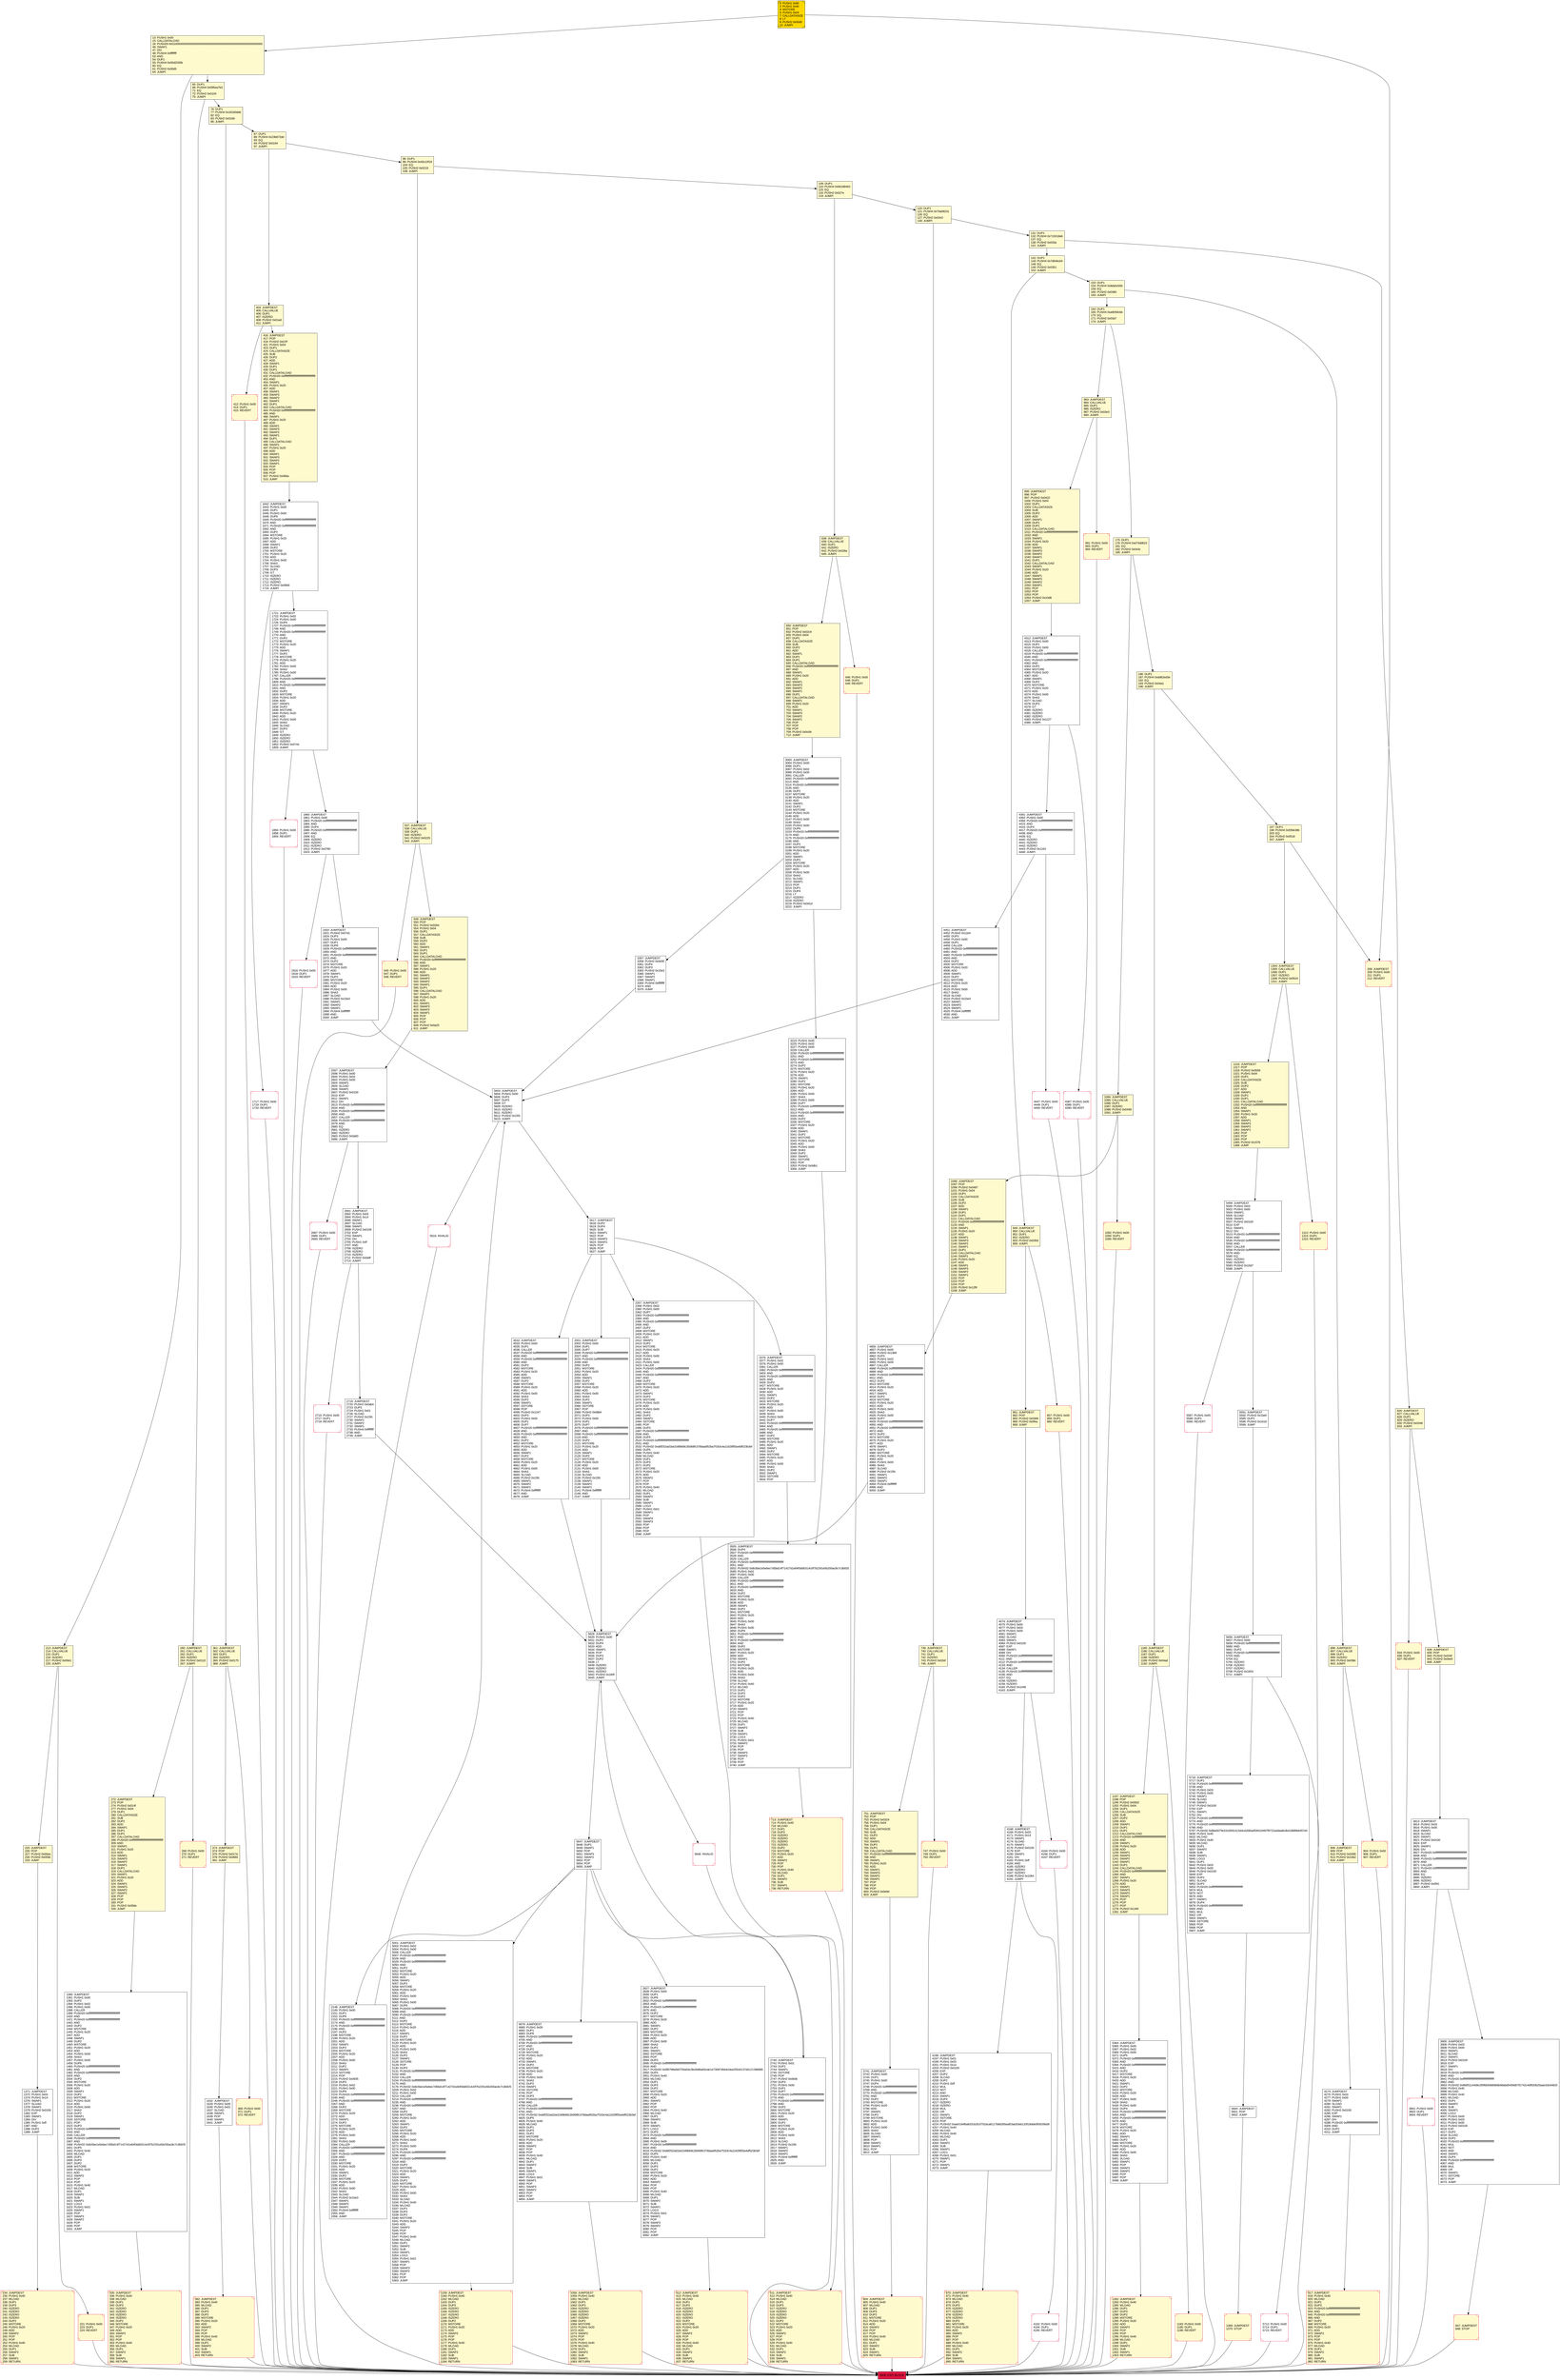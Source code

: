 digraph G {
bgcolor=transparent rankdir=UD;
node [shape=box style=filled color=black fillcolor=white fontname=arial fontcolor=black];
4274 [label="4274: JUMPDEST\l4275: PUSH1 0x03\l4277: PUSH1 0x00\l4279: SWAP1\l4280: SLOAD\l4281: SWAP1\l4282: PUSH2 0x0100\l4285: EXP\l4286: SWAP1\l4287: DIV\l4288: PUSH20 0xffffffffffffffffffffffffffffffffffffffff\l4309: AND\l4310: DUP2\l4311: JUMP\l" ];
5499 [label="5499: JUMPDEST\l5500: PUSH1 0x03\l5502: PUSH1 0x00\l5504: SWAP1\l5505: SLOAD\l5506: SWAP1\l5507: PUSH2 0x0100\l5510: EXP\l5511: SWAP1\l5512: DIV\l5513: PUSH20 0xffffffffffffffffffffffffffffffffffffffff\l5534: AND\l5535: PUSH20 0xffffffffffffffffffffffffffffffffffffffff\l5556: AND\l5557: CALLER\l5558: PUSH20 0xffffffffffffffffffffffffffffffffffffffff\l5579: AND\l5580: EQ\l5581: ISZERO\l5582: ISZERO\l5583: PUSH2 0x15d7\l5586: JUMPI\l" ];
213 [label="213: JUMPDEST\l214: CALLVALUE\l215: DUP1\l216: ISZERO\l217: PUSH2 0x00e1\l220: JUMPI\l" fillcolor=lemonchiffon ];
1304 [label="1304: JUMPDEST\l1305: CALLVALUE\l1306: DUP1\l1307: ISZERO\l1308: PUSH2 0x0524\l1311: JUMPI\l" fillcolor=lemonchiffon ];
1193 [label="1193: PUSH1 0x00\l1195: DUP1\l1196: REVERT\l" fillcolor=lemonchiffon shape=Msquare color=crimson ];
3741 [label="3741: JUMPDEST\l3742: PUSH1 0x00\l3744: DUP1\l3745: PUSH1 0x00\l3747: DUP4\l3748: PUSH20 0xffffffffffffffffffffffffffffffffffffffff\l3769: AND\l3770: PUSH20 0xffffffffffffffffffffffffffffffffffffffff\l3791: AND\l3792: DUP2\l3793: MSTORE\l3794: PUSH1 0x20\l3796: ADD\l3797: SWAP1\l3798: DUP2\l3799: MSTORE\l3800: PUSH1 0x20\l3802: ADD\l3803: PUSH1 0x00\l3805: SHA3\l3806: SLOAD\l3807: SWAP1\l3808: POP\l3809: SWAP2\l3810: SWAP1\l3811: POP\l3812: JUMP\l" ];
5603 [label="5603: JUMPDEST\l5604: PUSH1 0x00\l5606: DUP3\l5607: DUP3\l5608: GT\l5609: ISZERO\l5610: ISZERO\l5611: ISZERO\l5612: PUSH2 0x15f1\l5615: JUMPI\l" ];
404 [label="404: JUMPDEST\l405: CALLVALUE\l406: DUP1\l407: ISZERO\l408: PUSH2 0x01a0\l411: JUMPI\l" fillcolor=lemonchiffon ];
5647 [label="5647: JUMPDEST\l5648: DUP1\l5649: SWAP1\l5650: POP\l5651: SWAP3\l5652: SWAP2\l5653: POP\l5654: POP\l5655: JUMP\l" ];
416 [label="416: JUMPDEST\l417: POP\l418: PUSH2 0x01ff\l421: PUSH1 0x04\l423: DUP1\l424: CALLDATASIZE\l425: SUB\l426: DUP2\l427: ADD\l428: SWAP1\l429: DUP1\l430: DUP1\l431: CALLDATALOAD\l432: PUSH20 0xffffffffffffffffffffffffffffffffffffffff\l453: AND\l454: SWAP1\l455: PUSH1 0x20\l457: ADD\l458: SWAP1\l459: SWAP3\l460: SWAP2\l461: SWAP1\l462: DUP1\l463: CALLDATALOAD\l464: PUSH20 0xffffffffffffffffffffffffffffffffffffffff\l485: AND\l486: SWAP1\l487: PUSH1 0x20\l489: ADD\l490: SWAP1\l491: SWAP3\l492: SWAP2\l493: SWAP1\l494: DUP1\l495: CALLDATALOAD\l496: SWAP1\l497: PUSH1 0x20\l499: ADD\l500: SWAP1\l501: SWAP3\l502: SWAP2\l503: SWAP1\l504: POP\l505: POP\l506: POP\l507: PUSH2 0x066a\l510: JUMP\l" fillcolor=lemonchiffon ];
186 [label="186: DUP1\l187: PUSH4 0xdd62ed3e\l192: EQ\l193: PUSH2 0x04a1\l196: JUMPI\l" fillcolor=lemonchiffon ];
5908 [label="5908: EXIT BLOCK\l" fillcolor=crimson ];
3083 [label="3083: JUMPDEST\l3084: PUSH1 0x00\l3086: DUP1\l3087: PUSH1 0x02\l3089: PUSH1 0x00\l3091: CALLER\l3092: PUSH20 0xffffffffffffffffffffffffffffffffffffffff\l3113: AND\l3114: PUSH20 0xffffffffffffffffffffffffffffffffffffffff\l3135: AND\l3136: DUP2\l3137: MSTORE\l3138: PUSH1 0x20\l3140: ADD\l3141: SWAP1\l3142: DUP2\l3143: MSTORE\l3144: PUSH1 0x20\l3146: ADD\l3147: PUSH1 0x00\l3149: SHA3\l3150: PUSH1 0x00\l3152: DUP6\l3153: PUSH20 0xffffffffffffffffffffffffffffffffffffffff\l3174: AND\l3175: PUSH20 0xffffffffffffffffffffffffffffffffffffffff\l3196: AND\l3197: DUP2\l3198: MSTORE\l3199: PUSH1 0x20\l3201: ADD\l3202: SWAP1\l3203: DUP2\l3204: MSTORE\l3205: PUSH1 0x20\l3207: ADD\l3208: PUSH1 0x00\l3210: SHA3\l3211: SLOAD\l3212: SWAP1\l3213: POP\l3214: DUP1\l3215: DUP4\l3216: LT\l3217: ISZERO\l3218: ISZERO\l3219: PUSH2 0x0d1d\l3222: JUMPI\l" ];
1717 [label="1717: PUSH1 0x00\l1719: DUP1\l1720: REVERT\l" shape=Msquare color=crimson ];
1096 [label="1096: JUMPDEST\l1097: POP\l1098: PUSH2 0x0487\l1101: PUSH1 0x04\l1103: DUP1\l1104: CALLDATASIZE\l1105: SUB\l1106: DUP2\l1107: ADD\l1108: SWAP1\l1109: DUP1\l1110: DUP1\l1111: CALLDATALOAD\l1112: PUSH20 0xffffffffffffffffffffffffffffffffffffffff\l1133: AND\l1134: SWAP1\l1135: PUSH1 0x20\l1137: ADD\l1138: SWAP1\l1139: SWAP3\l1140: SWAP2\l1141: SWAP1\l1142: DUP1\l1143: CALLDATALOAD\l1144: SWAP1\l1145: PUSH1 0x20\l1147: ADD\l1148: SWAP1\l1149: SWAP3\l1150: SWAP2\l1151: SWAP1\l1152: POP\l1153: POP\l1154: POP\l1155: PUSH2 0x12f8\l1158: JUMP\l" fillcolor=lemonchiffon ];
5591 [label="5591: JUMPDEST\l5592: PUSH2 0x15e0\l5595: DUP2\l5596: PUSH2 0x1618\l5599: JUMP\l" ];
1058 [label="1058: JUMPDEST\l1059: PUSH1 0x40\l1061: MLOAD\l1062: DUP1\l1063: DUP3\l1064: ISZERO\l1065: ISZERO\l1066: ISZERO\l1067: ISZERO\l1068: DUP2\l1069: MSTORE\l1070: PUSH1 0x20\l1072: ADD\l1073: SWAP2\l1074: POP\l1075: POP\l1076: PUSH1 0x40\l1078: MLOAD\l1079: DUP1\l1080: SWAP2\l1081: SUB\l1082: SWAP1\l1083: RETURN\l" fillcolor=lemonchiffon shape=Msquare color=crimson ];
1316 [label="1316: JUMPDEST\l1317: POP\l1318: PUSH2 0x0559\l1321: PUSH1 0x04\l1323: DUP1\l1324: CALLDATASIZE\l1325: SUB\l1326: DUP2\l1327: ADD\l1328: SWAP1\l1329: DUP1\l1330: DUP1\l1331: CALLDATALOAD\l1332: PUSH20 0xffffffffffffffffffffffffffffffffffffffff\l1353: AND\l1354: SWAP1\l1355: PUSH1 0x20\l1357: ADD\l1358: SWAP1\l1359: SWAP3\l1360: SWAP2\l1361: SWAP1\l1362: POP\l1363: POP\l1364: POP\l1365: PUSH2 0x157b\l1368: JUMP\l" fillcolor=lemonchiffon ];
983 [label="983: JUMPDEST\l984: CALLVALUE\l985: DUP1\l986: ISZERO\l987: PUSH2 0x03e3\l990: JUMPI\l" fillcolor=lemonchiffon ];
638 [label="638: JUMPDEST\l639: CALLVALUE\l640: DUP1\l641: ISZERO\l642: PUSH2 0x028a\l645: JUMPI\l" fillcolor=lemonchiffon ];
646 [label="646: PUSH1 0x00\l648: DUP1\l649: REVERT\l" fillcolor=lemonchiffon shape=Msquare color=crimson ];
904 [label="904: PUSH1 0x00\l906: DUP1\l907: REVERT\l" fillcolor=lemonchiffon shape=Msquare color=crimson ];
373 [label="373: JUMPDEST\l374: POP\l375: PUSH2 0x017e\l378: PUSH2 0x0660\l381: JUMP\l" fillcolor=lemonchiffon ];
76 [label="76: DUP1\l77: PUSH4 0x18160ddd\l82: EQ\l83: PUSH2 0x0169\l86: JUMPI\l" fillcolor=lemonchiffon ];
1371 [label="1371: JUMPDEST\l1372: PUSH1 0x03\l1374: PUSH1 0x14\l1376: SWAP1\l1377: SLOAD\l1378: SWAP1\l1379: PUSH2 0x0100\l1382: EXP\l1383: SWAP1\l1384: DIV\l1385: PUSH1 0xff\l1387: AND\l1388: DUP2\l1389: JUMP\l" ];
549 [label="549: JUMPDEST\l550: POP\l551: PUSH2 0x0264\l554: PUSH1 0x04\l556: DUP1\l557: CALLDATASIZE\l558: SUB\l559: DUP2\l560: ADD\l561: SWAP1\l562: DUP1\l563: DUP1\l564: CALLDATALOAD\l565: PUSH20 0xffffffffffffffffffffffffffffffffffffffff\l586: AND\l587: SWAP1\l588: PUSH1 0x20\l590: ADD\l591: SWAP1\l592: SWAP3\l593: SWAP2\l594: SWAP1\l595: DUP1\l596: CALLDATALOAD\l597: SWAP1\l598: PUSH1 0x20\l600: ADD\l601: SWAP1\l602: SWAP3\l603: SWAP2\l604: SWAP1\l605: POP\l606: POP\l607: POP\l608: PUSH2 0x0a25\l611: JUMP\l" fillcolor=lemonchiffon ];
739 [label="739: JUMPDEST\l740: CALLVALUE\l741: DUP1\l742: ISZERO\l743: PUSH2 0x02ef\l746: JUMPI\l" fillcolor=lemonchiffon ];
2715 [label="2715: PUSH1 0x00\l2717: DUP1\l2718: REVERT\l" shape=Msquare color=crimson ];
260 [label="260: JUMPDEST\l261: CALLVALUE\l262: DUP1\l263: ISZERO\l264: PUSH2 0x0110\l267: JUMPI\l" fillcolor=lemonchiffon ];
120 [label="120: DUP1\l121: PUSH4 0x70a08231\l126: EQ\l127: PUSH2 0x02e3\l130: JUMPI\l" fillcolor=lemonchiffon ];
5656 [label="5656: JUMPDEST\l5657: PUSH1 0x00\l5659: PUSH20 0xffffffffffffffffffffffffffffffffffffffff\l5680: AND\l5681: DUP2\l5682: PUSH20 0xffffffffffffffffffffffffffffffffffffffff\l5703: AND\l5704: EQ\l5705: ISZERO\l5706: ISZERO\l5707: ISZERO\l5708: PUSH2 0x1654\l5711: JUMPI\l" ];
412 [label="412: PUSH1 0x00\l414: DUP1\l415: REVERT\l" fillcolor=lemonchiffon shape=Msquare color=crimson ];
3813 [label="3813: JUMPDEST\l3814: PUSH1 0x03\l3816: PUSH1 0x00\l3818: SWAP1\l3819: SLOAD\l3820: SWAP1\l3821: PUSH2 0x0100\l3824: EXP\l3825: SWAP1\l3826: DIV\l3827: PUSH20 0xffffffffffffffffffffffffffffffffffffffff\l3848: AND\l3849: PUSH20 0xffffffffffffffffffffffffffffffffffffffff\l3870: AND\l3871: CALLER\l3872: PUSH20 0xffffffffffffffffffffffffffffffffffffffff\l3893: AND\l3894: EQ\l3895: ISZERO\l3896: ISZERO\l3897: PUSH2 0x0f41\l3900: JUMPI\l" ];
4196 [label="4196: JUMPDEST\l4197: PUSH1 0x01\l4199: PUSH1 0x03\l4201: PUSH1 0x14\l4203: PUSH2 0x0100\l4206: EXP\l4207: DUP2\l4208: SLOAD\l4209: DUP2\l4210: PUSH1 0xff\l4212: MUL\l4213: NOT\l4214: AND\l4215: SWAP1\l4216: DUP4\l4217: ISZERO\l4218: ISZERO\l4219: MUL\l4220: OR\l4221: SWAP1\l4222: SSTORE\l4223: POP\l4224: PUSH32 0xae5184fba832cb2b1f702aca6117b8d265eaf03ad33eb133f19dde0f5920fa08\l4257: PUSH1 0x40\l4259: MLOAD\l4260: PUSH1 0x40\l4262: MLOAD\l4263: DUP1\l4264: SWAP2\l4265: SUB\l4266: SWAP1\l4267: LOG1\l4268: PUSH1 0x01\l4270: SWAP1\l4271: POP\l4272: SWAP1\l4273: JUMP\l" ];
175 [label="175: DUP1\l176: PUSH4 0xd73dd623\l181: EQ\l182: PUSH2 0x043c\l185: JUMPI\l" fillcolor=lemonchiffon ];
2719 [label="2719: JUMPDEST\l2720: PUSH2 0x0ab4\l2723: DUP3\l2724: PUSH1 0x01\l2726: SLOAD\l2727: PUSH2 0x15fc\l2730: SWAP1\l2731: SWAP2\l2732: SWAP1\l2733: PUSH4 0xffffffff\l2738: AND\l2739: JUMP\l" ];
4168 [label="4168: JUMPDEST\l4169: PUSH1 0x03\l4171: PUSH1 0x14\l4173: SWAP1\l4174: SLOAD\l4175: SWAP1\l4176: PUSH2 0x0100\l4179: EXP\l4180: SWAP1\l4181: DIV\l4182: PUSH1 0xff\l4184: AND\l4185: ISZERO\l4186: ISZERO\l4187: ISZERO\l4188: PUSH2 0x1064\l4191: JUMPI\l" ];
747 [label="747: PUSH1 0x00\l749: DUP1\l750: REVERT\l" fillcolor=lemonchiffon shape=Msquare color=crimson ];
3223 [label="3223: PUSH1 0x00\l3225: PUSH1 0x02\l3227: PUSH1 0x00\l3229: CALLER\l3230: PUSH20 0xffffffffffffffffffffffffffffffffffffffff\l3251: AND\l3252: PUSH20 0xffffffffffffffffffffffffffffffffffffffff\l3273: AND\l3274: DUP2\l3275: MSTORE\l3276: PUSH1 0x20\l3278: ADD\l3279: SWAP1\l3280: DUP2\l3281: MSTORE\l3282: PUSH1 0x20\l3284: ADD\l3285: PUSH1 0x00\l3287: SHA3\l3288: PUSH1 0x00\l3290: DUP7\l3291: PUSH20 0xffffffffffffffffffffffffffffffffffffffff\l3312: AND\l3313: PUSH20 0xffffffffffffffffffffffffffffffffffffffff\l3334: AND\l3335: DUP2\l3336: MSTORE\l3337: PUSH1 0x20\l3339: ADD\l3340: SWAP1\l3341: DUP2\l3342: MSTORE\l3343: PUSH1 0x20\l3345: ADD\l3346: PUSH1 0x00\l3348: SHA3\l3349: DUP2\l3350: SWAP1\l3351: SSTORE\l3352: POP\l3353: PUSH2 0x0db1\l3356: JUMP\l" ];
5616 [label="5616: INVALID\l" shape=Msquare color=crimson ];
4391 [label="4391: JUMPDEST\l4392: PUSH1 0x00\l4394: PUSH20 0xffffffffffffffffffffffffffffffffffffffff\l4415: AND\l4416: DUP4\l4417: PUSH20 0xffffffffffffffffffffffffffffffffffffffff\l4438: AND\l4439: EQ\l4440: ISZERO\l4441: ISZERO\l4442: ISZERO\l4443: PUSH2 0x1163\l4446: JUMPI\l" ];
361 [label="361: JUMPDEST\l362: CALLVALUE\l363: DUP1\l364: ISZERO\l365: PUSH2 0x0175\l368: JUMPI\l" fillcolor=lemonchiffon ];
650 [label="650: JUMPDEST\l651: POP\l652: PUSH2 0x02c9\l655: PUSH1 0x04\l657: DUP1\l658: CALLDATASIZE\l659: SUB\l660: DUP2\l661: ADD\l662: SWAP1\l663: DUP1\l664: DUP1\l665: CALLDATALOAD\l666: PUSH20 0xffffffffffffffffffffffffffffffffffffffff\l687: AND\l688: SWAP1\l689: PUSH1 0x20\l691: ADD\l692: SWAP1\l693: SWAP3\l694: SWAP2\l695: SWAP1\l696: DUP1\l697: CALLDATALOAD\l698: SWAP1\l699: PUSH1 0x20\l701: ADD\l702: SWAP1\l703: SWAP3\l704: SWAP2\l705: SWAP1\l706: POP\l707: POP\l708: POP\l709: PUSH2 0x0c0b\l712: JUMP\l" fillcolor=lemonchiffon ];
1185 [label="1185: JUMPDEST\l1186: CALLVALUE\l1187: DUP1\l1188: ISZERO\l1189: PUSH2 0x04ad\l1192: JUMPI\l" fillcolor=lemonchiffon ];
612 [label="612: JUMPDEST\l613: PUSH1 0x40\l615: MLOAD\l616: DUP1\l617: DUP3\l618: ISZERO\l619: ISZERO\l620: ISZERO\l621: ISZERO\l622: DUP2\l623: MSTORE\l624: PUSH1 0x20\l626: ADD\l627: SWAP2\l628: POP\l629: POP\l630: PUSH1 0x40\l632: MLOAD\l633: DUP1\l634: SWAP2\l635: SUB\l636: SWAP1\l637: RETURN\l" fillcolor=lemonchiffon shape=Msquare color=crimson ];
870 [label="870: JUMPDEST\l871: PUSH1 0x40\l873: MLOAD\l874: DUP1\l875: DUP3\l876: ISZERO\l877: ISZERO\l878: ISZERO\l879: ISZERO\l880: DUP2\l881: MSTORE\l882: PUSH1 0x20\l884: ADD\l885: SWAP2\l886: POP\l887: POP\l888: PUSH1 0x40\l890: MLOAD\l891: DUP1\l892: SWAP2\l893: SUB\l894: SWAP1\l895: RETURN\l" fillcolor=lemonchiffon shape=Msquare color=crimson ];
3505 [label="3505: JUMPDEST\l3506: DUP4\l3507: PUSH20 0xffffffffffffffffffffffffffffffffffffffff\l3528: AND\l3529: CALLER\l3530: PUSH20 0xffffffffffffffffffffffffffffffffffffffff\l3551: AND\l3552: PUSH32 0x8c5be1e5ebec7d5bd14f71427d1e84f3dd0314c0f7b2291e5b200ac8c7c3b925\l3585: PUSH1 0x02\l3587: PUSH1 0x00\l3589: CALLER\l3590: PUSH20 0xffffffffffffffffffffffffffffffffffffffff\l3611: AND\l3612: PUSH20 0xffffffffffffffffffffffffffffffffffffffff\l3633: AND\l3634: DUP2\l3635: MSTORE\l3636: PUSH1 0x20\l3638: ADD\l3639: SWAP1\l3640: DUP2\l3641: MSTORE\l3642: PUSH1 0x20\l3644: ADD\l3645: PUSH1 0x00\l3647: SHA3\l3648: PUSH1 0x00\l3650: DUP9\l3651: PUSH20 0xffffffffffffffffffffffffffffffffffffffff\l3672: AND\l3673: PUSH20 0xffffffffffffffffffffffffffffffffffffffff\l3694: AND\l3695: DUP2\l3696: MSTORE\l3697: PUSH1 0x20\l3699: ADD\l3700: SWAP1\l3701: DUP2\l3702: MSTORE\l3703: PUSH1 0x20\l3705: ADD\l3706: PUSH1 0x00\l3708: SHA3\l3709: SLOAD\l3710: PUSH1 0x40\l3712: MLOAD\l3713: DUP1\l3714: DUP3\l3715: DUP2\l3716: MSTORE\l3717: PUSH1 0x20\l3719: ADD\l3720: SWAP2\l3721: POP\l3722: POP\l3723: PUSH1 0x40\l3725: MLOAD\l3726: DUP1\l3727: SWAP2\l3728: SUB\l3729: SWAP1\l3730: LOG3\l3731: PUSH1 0x01\l3733: SWAP2\l3734: POP\l3735: POP\l3736: SWAP3\l3737: SWAP2\l3738: POP\l3739: POP\l3740: JUMP\l" ];
131 [label="131: DUP1\l132: PUSH4 0x715018a6\l137: EQ\l138: PUSH2 0x033a\l141: JUMPI\l" fillcolor=lemonchiffon ];
0 [label="0: PUSH1 0x80\l2: PUSH1 0x40\l4: MSTORE\l5: PUSH1 0x04\l7: CALLDATASIZE\l8: LT\l9: PUSH2 0x00d0\l12: JUMPI\l" fillcolor=lemonchiffon shape=Msquare fillcolor=gold ];
5001 [label="5001: JUMPDEST\l5002: PUSH1 0x02\l5004: PUSH1 0x00\l5006: CALLER\l5007: PUSH20 0xffffffffffffffffffffffffffffffffffffffff\l5028: AND\l5029: PUSH20 0xffffffffffffffffffffffffffffffffffffffff\l5050: AND\l5051: DUP2\l5052: MSTORE\l5053: PUSH1 0x20\l5055: ADD\l5056: SWAP1\l5057: DUP2\l5058: MSTORE\l5059: PUSH1 0x20\l5061: ADD\l5062: PUSH1 0x00\l5064: SHA3\l5065: PUSH1 0x00\l5067: DUP6\l5068: PUSH20 0xffffffffffffffffffffffffffffffffffffffff\l5089: AND\l5090: PUSH20 0xffffffffffffffffffffffffffffffffffffffff\l5111: AND\l5112: DUP2\l5113: MSTORE\l5114: PUSH1 0x20\l5116: ADD\l5117: SWAP1\l5118: DUP2\l5119: MSTORE\l5120: PUSH1 0x20\l5122: ADD\l5123: PUSH1 0x00\l5125: SHA3\l5126: DUP2\l5127: SWAP1\l5128: SSTORE\l5129: POP\l5130: DUP3\l5131: PUSH20 0xffffffffffffffffffffffffffffffffffffffff\l5152: AND\l5153: CALLER\l5154: PUSH20 0xffffffffffffffffffffffffffffffffffffffff\l5175: AND\l5176: PUSH32 0x8c5be1e5ebec7d5bd14f71427d1e84f3dd0314c0f7b2291e5b200ac8c7c3b925\l5209: PUSH1 0x02\l5211: PUSH1 0x00\l5213: CALLER\l5214: PUSH20 0xffffffffffffffffffffffffffffffffffffffff\l5235: AND\l5236: PUSH20 0xffffffffffffffffffffffffffffffffffffffff\l5257: AND\l5258: DUP2\l5259: MSTORE\l5260: PUSH1 0x20\l5262: ADD\l5263: SWAP1\l5264: DUP2\l5265: MSTORE\l5266: PUSH1 0x20\l5268: ADD\l5269: PUSH1 0x00\l5271: SHA3\l5272: PUSH1 0x00\l5274: DUP8\l5275: PUSH20 0xffffffffffffffffffffffffffffffffffffffff\l5296: AND\l5297: PUSH20 0xffffffffffffffffffffffffffffffffffffffff\l5318: AND\l5319: DUP2\l5320: MSTORE\l5321: PUSH1 0x20\l5323: ADD\l5324: SWAP1\l5325: DUP2\l5326: MSTORE\l5327: PUSH1 0x20\l5329: ADD\l5330: PUSH1 0x00\l5332: SHA3\l5333: SLOAD\l5334: PUSH1 0x40\l5336: MLOAD\l5337: DUP1\l5338: DUP3\l5339: DUP2\l5340: MSTORE\l5341: PUSH1 0x20\l5343: ADD\l5344: SWAP2\l5345: POP\l5346: POP\l5347: PUSH1 0x40\l5349: MLOAD\l5350: DUP1\l5351: SWAP2\l5352: SUB\l5353: SWAP1\l5354: LOG3\l5355: PUSH1 0x01\l5357: SWAP1\l5358: POP\l5359: SWAP3\l5360: SWAP2\l5361: POP\l5362: POP\l5363: JUMP\l" ];
2597 [label="2597: JUMPDEST\l2598: PUSH1 0x00\l2600: PUSH1 0x03\l2602: PUSH1 0x00\l2604: SWAP1\l2605: SLOAD\l2606: SWAP1\l2607: PUSH2 0x0100\l2610: EXP\l2611: SWAP1\l2612: DIV\l2613: PUSH20 0xffffffffffffffffffffffffffffffffffffffff\l2634: AND\l2635: PUSH20 0xffffffffffffffffffffffffffffffffffffffff\l2656: AND\l2657: CALLER\l2658: PUSH20 0xffffffffffffffffffffffffffffffffffffffff\l2679: AND\l2680: EQ\l2681: ISZERO\l2682: ISZERO\l2683: PUSH2 0x0a83\l2686: JUMPI\l" ];
2691 [label="2691: JUMPDEST\l2692: PUSH1 0x03\l2694: PUSH1 0x14\l2696: SWAP1\l2697: SLOAD\l2698: SWAP1\l2699: PUSH2 0x0100\l2702: EXP\l2703: SWAP1\l2704: DIV\l2705: PUSH1 0xff\l2707: AND\l2708: ISZERO\l2709: ISZERO\l2710: ISZERO\l2711: PUSH2 0x0a9f\l2714: JUMPI\l" ];
2827 [label="2827: JUMPDEST\l2828: PUSH1 0x00\l2830: DUP1\l2831: DUP6\l2832: PUSH20 0xffffffffffffffffffffffffffffffffffffffff\l2853: AND\l2854: PUSH20 0xffffffffffffffffffffffffffffffffffffffff\l2875: AND\l2876: DUP2\l2877: MSTORE\l2878: PUSH1 0x20\l2880: ADD\l2881: SWAP1\l2882: DUP2\l2883: MSTORE\l2884: PUSH1 0x20\l2886: ADD\l2887: PUSH1 0x00\l2889: SHA3\l2890: DUP2\l2891: SWAP1\l2892: SSTORE\l2893: POP\l2894: DUP3\l2895: PUSH20 0xffffffffffffffffffffffffffffffffffffffff\l2916: AND\l2917: PUSH32 0x0f6798a560793a54c3bcfe86a93cde1e73087d944c0ea20544137d4121396885\l2950: DUP4\l2951: PUSH1 0x40\l2953: MLOAD\l2954: DUP1\l2955: DUP3\l2956: DUP2\l2957: MSTORE\l2958: PUSH1 0x20\l2960: ADD\l2961: SWAP2\l2962: POP\l2963: POP\l2964: PUSH1 0x40\l2966: MLOAD\l2967: DUP1\l2968: SWAP2\l2969: SUB\l2970: SWAP1\l2971: LOG2\l2972: DUP3\l2973: PUSH20 0xffffffffffffffffffffffffffffffffffffffff\l2994: AND\l2995: PUSH1 0x00\l2997: PUSH20 0xffffffffffffffffffffffffffffffffffffffff\l3018: AND\l3019: PUSH32 0xddf252ad1be2c89b69c2b068fc378daa952ba7f163c4a11628f55a4df523b3ef\l3052: DUP5\l3053: PUSH1 0x40\l3055: MLOAD\l3056: DUP1\l3057: DUP3\l3058: DUP2\l3059: MSTORE\l3060: PUSH1 0x20\l3062: ADD\l3063: SWAP2\l3064: POP\l3065: POP\l3066: PUSH1 0x40\l3068: MLOAD\l3069: DUP1\l3070: SWAP2\l3071: SUB\l3072: SWAP1\l3073: LOG3\l3074: PUSH1 0x01\l3076: SWAP1\l3077: POP\l3078: SWAP3\l3079: SWAP2\l3080: POP\l3081: POP\l3082: JUMP\l" ];
751 [label="751: JUMPDEST\l752: POP\l753: PUSH2 0x0324\l756: PUSH1 0x04\l758: DUP1\l759: CALLDATASIZE\l760: SUB\l761: DUP2\l762: ADD\l763: SWAP1\l764: DUP1\l765: DUP1\l766: CALLDATALOAD\l767: PUSH20 0xffffffffffffffffffffffffffffffffffffffff\l788: AND\l789: SWAP1\l790: PUSH1 0x20\l792: ADD\l793: SWAP1\l794: SWAP3\l795: SWAP2\l796: SWAP1\l797: POP\l798: POP\l799: POP\l800: PUSH2 0x0e9d\l803: JUMP\l" fillcolor=lemonchiffon ];
838 [label="838: JUMPDEST\l839: POP\l840: PUSH2 0x034f\l843: PUSH2 0x0ee5\l846: JUMP\l" fillcolor=lemonchiffon ];
5364 [label="5364: JUMPDEST\l5365: PUSH1 0x00\l5367: PUSH1 0x02\l5369: PUSH1 0x00\l5371: DUP5\l5372: PUSH20 0xffffffffffffffffffffffffffffffffffffffff\l5393: AND\l5394: PUSH20 0xffffffffffffffffffffffffffffffffffffffff\l5415: AND\l5416: DUP2\l5417: MSTORE\l5418: PUSH1 0x20\l5420: ADD\l5421: SWAP1\l5422: DUP2\l5423: MSTORE\l5424: PUSH1 0x20\l5426: ADD\l5427: PUSH1 0x00\l5429: SHA3\l5430: PUSH1 0x00\l5432: DUP4\l5433: PUSH20 0xffffffffffffffffffffffffffffffffffffffff\l5454: AND\l5455: PUSH20 0xffffffffffffffffffffffffffffffffffffffff\l5476: AND\l5477: DUP2\l5478: MSTORE\l5479: PUSH1 0x20\l5481: ADD\l5482: SWAP1\l5483: DUP2\l5484: MSTORE\l5485: PUSH1 0x20\l5487: ADD\l5488: PUSH1 0x00\l5490: SHA3\l5491: SLOAD\l5492: SWAP1\l5493: POP\l5494: SWAP3\l5495: SWAP2\l5496: POP\l5497: POP\l5498: JUMP\l" ];
5587 [label="5587: PUSH1 0x00\l5589: DUP1\l5590: REVERT\l" shape=Msquare color=crimson ];
335 [label="335: JUMPDEST\l336: PUSH1 0x40\l338: MLOAD\l339: DUP1\l340: DUP3\l341: ISZERO\l342: ISZERO\l343: ISZERO\l344: ISZERO\l345: DUP2\l346: MSTORE\l347: PUSH1 0x20\l349: ADD\l350: SWAP2\l351: POP\l352: POP\l353: PUSH1 0x40\l355: MLOAD\l356: DUP1\l357: SWAP2\l358: SUB\l359: SWAP1\l360: RETURN\l" fillcolor=lemonchiffon shape=Msquare color=crimson ];
87 [label="87: DUP1\l88: PUSH4 0x23b872dd\l93: EQ\l94: PUSH2 0x0194\l97: JUMPI\l" fillcolor=lemonchiffon ];
65 [label="65: DUP1\l66: PUSH4 0x095ea7b3\l71: EQ\l72: PUSH2 0x0104\l75: JUMPI\l" fillcolor=lemonchiffon ];
221 [label="221: PUSH1 0x00\l223: DUP1\l224: REVERT\l" fillcolor=lemonchiffon shape=Msquare color=crimson ];
991 [label="991: PUSH1 0x00\l993: DUP1\l994: REVERT\l" fillcolor=lemonchiffon shape=Msquare color=crimson ];
545 [label="545: PUSH1 0x00\l547: DUP1\l548: REVERT\l" fillcolor=lemonchiffon shape=Msquare color=crimson ];
13 [label="13: PUSH1 0x00\l15: CALLDATALOAD\l16: PUSH29 0x0100000000000000000000000000000000000000000000000000000000\l46: SWAP1\l47: DIV\l48: PUSH4 0xffffffff\l53: AND\l54: DUP1\l55: PUSH4 0x05d2035b\l60: EQ\l61: PUSH2 0x00d5\l64: JUMPI\l" fillcolor=lemonchiffon ];
1312 [label="1312: PUSH1 0x00\l1314: DUP1\l1315: REVERT\l" fillcolor=lemonchiffon shape=Msquare color=crimson ];
4387 [label="4387: PUSH1 0x00\l4389: DUP1\l4390: REVERT\l" shape=Msquare color=crimson ];
861 [label="861: JUMPDEST\l862: POP\l863: PUSH2 0x0366\l866: PUSH2 0x0fea\l869: JUMP\l" fillcolor=lemonchiffon ];
1197 [label="1197: JUMPDEST\l1198: POP\l1199: PUSH2 0x0502\l1202: PUSH1 0x04\l1204: DUP1\l1205: CALLDATASIZE\l1206: SUB\l1207: DUP2\l1208: ADD\l1209: SWAP1\l1210: DUP1\l1211: DUP1\l1212: CALLDATALOAD\l1213: PUSH20 0xffffffffffffffffffffffffffffffffffffffff\l1234: AND\l1235: SWAP1\l1236: PUSH1 0x20\l1238: ADD\l1239: SWAP1\l1240: SWAP3\l1241: SWAP2\l1242: SWAP1\l1243: DUP1\l1244: CALLDATALOAD\l1245: PUSH20 0xffffffffffffffffffffffffffffffffffffffff\l1266: AND\l1267: SWAP1\l1268: PUSH1 0x20\l1270: ADD\l1271: SWAP1\l1272: SWAP3\l1273: SWAP2\l1274: SWAP1\l1275: POP\l1276: POP\l1277: POP\l1278: PUSH2 0x14f4\l1281: JUMP\l" fillcolor=lemonchiffon ];
3357 [label="3357: JUMPDEST\l3358: PUSH2 0x0d30\l3361: DUP4\l3362: DUP3\l3363: PUSH2 0x15e3\l3366: SWAP1\l3367: SWAP2\l3368: SWAP1\l3369: PUSH4 0xffffffff\l3374: AND\l3375: JUMP\l" ];
142 [label="142: DUP1\l143: PUSH4 0x7d64bcb4\l148: EQ\l149: PUSH2 0x0351\l152: JUMPI\l" fillcolor=lemonchiffon ];
804 [label="804: JUMPDEST\l805: PUSH1 0x40\l807: MLOAD\l808: DUP1\l809: DUP3\l810: DUP2\l811: MSTORE\l812: PUSH1 0x20\l814: ADD\l815: SWAP2\l816: POP\l817: POP\l818: PUSH1 0x40\l820: MLOAD\l821: DUP1\l822: SWAP2\l823: SUB\l824: SWAP1\l825: RETURN\l" fillcolor=lemonchiffon shape=Msquare color=crimson ];
4679 [label="4679: JUMPDEST\l4680: PUSH1 0x00\l4682: DUP1\l4683: DUP6\l4684: PUSH20 0xffffffffffffffffffffffffffffffffffffffff\l4705: AND\l4706: PUSH20 0xffffffffffffffffffffffffffffffffffffffff\l4727: AND\l4728: DUP2\l4729: MSTORE\l4730: PUSH1 0x20\l4732: ADD\l4733: SWAP1\l4734: DUP2\l4735: MSTORE\l4736: PUSH1 0x20\l4738: ADD\l4739: PUSH1 0x00\l4741: SHA3\l4742: DUP2\l4743: SWAP1\l4744: SSTORE\l4745: POP\l4746: DUP3\l4747: PUSH20 0xffffffffffffffffffffffffffffffffffffffff\l4768: AND\l4769: CALLER\l4770: PUSH20 0xffffffffffffffffffffffffffffffffffffffff\l4791: AND\l4792: PUSH32 0xddf252ad1be2c89b69c2b068fc378daa952ba7f163c4a11628f55a4df523b3ef\l4825: DUP5\l4826: PUSH1 0x40\l4828: MLOAD\l4829: DUP1\l4830: DUP3\l4831: DUP2\l4832: MSTORE\l4833: PUSH1 0x20\l4835: ADD\l4836: SWAP2\l4837: POP\l4838: POP\l4839: PUSH1 0x40\l4841: MLOAD\l4842: DUP1\l4843: SWAP2\l4844: SUB\l4845: SWAP1\l4846: LOG3\l4847: PUSH1 0x01\l4849: SWAP1\l4850: POP\l4851: SWAP3\l4852: SWAP2\l4853: POP\l4854: POP\l4855: JUMP\l" ];
1721 [label="1721: JUMPDEST\l1722: PUSH1 0x02\l1724: PUSH1 0x00\l1726: DUP6\l1727: PUSH20 0xffffffffffffffffffffffffffffffffffffffff\l1748: AND\l1749: PUSH20 0xffffffffffffffffffffffffffffffffffffffff\l1770: AND\l1771: DUP2\l1772: MSTORE\l1773: PUSH1 0x20\l1775: ADD\l1776: SWAP1\l1777: DUP2\l1778: MSTORE\l1779: PUSH1 0x20\l1781: ADD\l1782: PUSH1 0x00\l1784: SHA3\l1785: PUSH1 0x00\l1787: CALLER\l1788: PUSH20 0xffffffffffffffffffffffffffffffffffffffff\l1809: AND\l1810: PUSH20 0xffffffffffffffffffffffffffffffffffffffff\l1831: AND\l1832: DUP2\l1833: MSTORE\l1834: PUSH1 0x20\l1836: ADD\l1837: SWAP1\l1838: DUP2\l1839: MSTORE\l1840: PUSH1 0x20\l1842: ADD\l1843: PUSH1 0x00\l1845: SHA3\l1846: SLOAD\l1847: DUP3\l1848: GT\l1849: ISZERO\l1850: ISZERO\l1851: ISZERO\l1852: PUSH2 0x0744\l1855: JUMPI\l" ];
3901 [label="3901: PUSH1 0x00\l3903: DUP1\l3904: REVERT\l" shape=Msquare color=crimson ];
5716 [label="5716: JUMPDEST\l5717: DUP1\l5718: PUSH20 0xffffffffffffffffffffffffffffffffffffffff\l5739: AND\l5740: PUSH1 0x03\l5742: PUSH1 0x00\l5744: SWAP1\l5745: SLOAD\l5746: SWAP1\l5747: PUSH2 0x0100\l5750: EXP\l5751: SWAP1\l5752: DIV\l5753: PUSH20 0xffffffffffffffffffffffffffffffffffffffff\l5774: AND\l5775: PUSH20 0xffffffffffffffffffffffffffffffffffffffff\l5796: AND\l5797: PUSH32 0x8be0079c531659141344cd1fd0a4f28419497f9722a3daafe3b4186f6b6457e0\l5830: PUSH1 0x40\l5832: MLOAD\l5833: PUSH1 0x40\l5835: MLOAD\l5836: DUP1\l5837: SWAP2\l5838: SUB\l5839: SWAP1\l5840: LOG3\l5841: DUP1\l5842: PUSH1 0x03\l5844: PUSH1 0x00\l5846: PUSH2 0x0100\l5849: EXP\l5850: DUP2\l5851: SLOAD\l5852: DUP2\l5853: PUSH20 0xffffffffffffffffffffffffffffffffffffffff\l5874: MUL\l5875: NOT\l5876: AND\l5877: SWAP1\l5878: DUP4\l5879: PUSH20 0xffffffffffffffffffffffffffffffffffffffff\l5900: AND\l5901: MUL\l5902: OR\l5903: SWAP1\l5904: SSTORE\l5905: POP\l5906: POP\l5907: JUMP\l" ];
268 [label="268: PUSH1 0x00\l270: DUP1\l271: REVERT\l" fillcolor=lemonchiffon shape=Msquare color=crimson ];
1390 [label="1390: JUMPDEST\l1391: PUSH1 0x00\l1393: DUP2\l1394: PUSH1 0x02\l1396: PUSH1 0x00\l1398: CALLER\l1399: PUSH20 0xffffffffffffffffffffffffffffffffffffffff\l1420: AND\l1421: PUSH20 0xffffffffffffffffffffffffffffffffffffffff\l1442: AND\l1443: DUP2\l1444: MSTORE\l1445: PUSH1 0x20\l1447: ADD\l1448: SWAP1\l1449: DUP2\l1450: MSTORE\l1451: PUSH1 0x20\l1453: ADD\l1454: PUSH1 0x00\l1456: SHA3\l1457: PUSH1 0x00\l1459: DUP6\l1460: PUSH20 0xffffffffffffffffffffffffffffffffffffffff\l1481: AND\l1482: PUSH20 0xffffffffffffffffffffffffffffffffffffffff\l1503: AND\l1504: DUP2\l1505: MSTORE\l1506: PUSH1 0x20\l1508: ADD\l1509: SWAP1\l1510: DUP2\l1511: MSTORE\l1512: PUSH1 0x20\l1514: ADD\l1515: PUSH1 0x00\l1517: SHA3\l1518: DUP2\l1519: SWAP1\l1520: SSTORE\l1521: POP\l1522: DUP3\l1523: PUSH20 0xffffffffffffffffffffffffffffffffffffffff\l1544: AND\l1545: CALLER\l1546: PUSH20 0xffffffffffffffffffffffffffffffffffffffff\l1567: AND\l1568: PUSH32 0x8c5be1e5ebec7d5bd14f71427d1e84f3dd0314c0f7b2291e5b200ac8c7c3b925\l1601: DUP5\l1602: PUSH1 0x40\l1604: MLOAD\l1605: DUP1\l1606: DUP3\l1607: DUP2\l1608: MSTORE\l1609: PUSH1 0x20\l1611: ADD\l1612: SWAP2\l1613: POP\l1614: POP\l1615: PUSH1 0x40\l1617: MLOAD\l1618: DUP1\l1619: SWAP2\l1620: SUB\l1621: SWAP1\l1622: LOG3\l1623: PUSH1 0x01\l1625: SWAP1\l1626: POP\l1627: SWAP3\l1628: SWAP2\l1629: POP\l1630: POP\l1631: JUMP\l" ];
272 [label="272: JUMPDEST\l273: POP\l274: PUSH2 0x014f\l277: PUSH1 0x04\l279: DUP1\l280: CALLDATASIZE\l281: SUB\l282: DUP2\l283: ADD\l284: SWAP1\l285: DUP1\l286: DUP1\l287: CALLDATALOAD\l288: PUSH20 0xffffffffffffffffffffffffffffffffffffffff\l309: AND\l310: SWAP1\l311: PUSH1 0x20\l313: ADD\l314: SWAP1\l315: SWAP3\l316: SWAP2\l317: SWAP1\l318: DUP1\l319: CALLDATALOAD\l320: SWAP1\l321: PUSH1 0x20\l323: ADD\l324: SWAP1\l325: SWAP3\l326: SWAP2\l327: SWAP1\l328: POP\l329: POP\l330: POP\l331: PUSH2 0x056e\l334: JUMP\l" fillcolor=lemonchiffon ];
1860 [label="1860: JUMPDEST\l1861: PUSH1 0x00\l1863: PUSH20 0xffffffffffffffffffffffffffffffffffffffff\l1884: AND\l1885: DUP4\l1886: PUSH20 0xffffffffffffffffffffffffffffffffffffffff\l1907: AND\l1908: EQ\l1909: ISZERO\l1910: ISZERO\l1911: ISZERO\l1912: PUSH2 0x0780\l1915: JUMPI\l" ];
1282 [label="1282: JUMPDEST\l1283: PUSH1 0x40\l1285: MLOAD\l1286: DUP1\l1287: DUP3\l1288: DUP2\l1289: MSTORE\l1290: PUSH1 0x20\l1292: ADD\l1293: SWAP2\l1294: POP\l1295: POP\l1296: PUSH1 0x40\l1298: MLOAD\l1299: DUP1\l1300: SWAP2\l1301: SUB\l1302: SWAP1\l1303: RETURN\l" fillcolor=lemonchiffon shape=Msquare color=crimson ];
5646 [label="5646: INVALID\l" shape=Msquare color=crimson ];
5628 [label="5628: JUMPDEST\l5629: PUSH1 0x00\l5631: DUP2\l5632: DUP4\l5633: ADD\l5634: SWAP1\l5635: POP\l5636: DUP3\l5637: DUP2\l5638: LT\l5639: ISZERO\l5640: ISZERO\l5641: ISZERO\l5642: PUSH2 0x160f\l5645: JUMPI\l" ];
153 [label="153: DUP1\l154: PUSH4 0x8da5cb5b\l159: EQ\l160: PUSH2 0x0380\l163: JUMPI\l" fillcolor=lemonchiffon ];
2740 [label="2740: JUMPDEST\l2741: PUSH1 0x01\l2743: DUP2\l2744: SWAP1\l2745: SSTORE\l2746: POP\l2747: PUSH2 0x0b0b\l2750: DUP3\l2751: PUSH1 0x00\l2753: DUP1\l2754: DUP7\l2755: PUSH20 0xffffffffffffffffffffffffffffffffffffffff\l2776: AND\l2777: PUSH20 0xffffffffffffffffffffffffffffffffffffffff\l2798: AND\l2799: DUP2\l2800: MSTORE\l2801: PUSH1 0x20\l2803: ADD\l2804: SWAP1\l2805: DUP2\l2806: MSTORE\l2807: PUSH1 0x20\l2809: ADD\l2810: PUSH1 0x00\l2812: SHA3\l2813: SLOAD\l2814: PUSH2 0x15fc\l2817: SWAP1\l2818: SWAP2\l2819: SWAP1\l2820: PUSH4 0xffffffff\l2825: AND\l2826: JUMP\l" ];
1159 [label="1159: JUMPDEST\l1160: PUSH1 0x40\l1162: MLOAD\l1163: DUP1\l1164: DUP3\l1165: ISZERO\l1166: ISZERO\l1167: ISZERO\l1168: ISZERO\l1169: DUP2\l1170: MSTORE\l1171: PUSH1 0x20\l1173: ADD\l1174: SWAP2\l1175: POP\l1176: POP\l1177: PUSH1 0x40\l1179: MLOAD\l1180: DUP1\l1181: SWAP2\l1182: SUB\l1183: SWAP1\l1184: RETURN\l" fillcolor=lemonchiffon shape=Msquare color=crimson ];
995 [label="995: JUMPDEST\l996: POP\l997: PUSH2 0x0422\l1000: PUSH1 0x04\l1002: DUP1\l1003: CALLDATASIZE\l1004: SUB\l1005: DUP2\l1006: ADD\l1007: SWAP1\l1008: DUP1\l1009: DUP1\l1010: CALLDATALOAD\l1011: PUSH20 0xffffffffffffffffffffffffffffffffffffffff\l1032: AND\l1033: SWAP1\l1034: PUSH1 0x20\l1036: ADD\l1037: SWAP1\l1038: SWAP3\l1039: SWAP2\l1040: SWAP1\l1041: DUP1\l1042: CALLDATALOAD\l1043: SWAP1\l1044: PUSH1 0x20\l1046: ADD\l1047: SWAP1\l1048: SWAP3\l1049: SWAP2\l1050: SWAP1\l1051: POP\l1052: POP\l1053: POP\l1054: PUSH2 0x10d8\l1057: JUMP\l" fillcolor=lemonchiffon ];
849 [label="849: JUMPDEST\l850: CALLVALUE\l851: DUP1\l852: ISZERO\l853: PUSH2 0x035d\l856: JUMPI\l" fillcolor=lemonchiffon ];
4192 [label="4192: PUSH1 0x00\l4194: DUP1\l4195: REVERT\l" shape=Msquare color=crimson ];
826 [label="826: JUMPDEST\l827: CALLVALUE\l828: DUP1\l829: ISZERO\l830: PUSH2 0x0346\l833: JUMPI\l" fillcolor=lemonchiffon ];
511 [label="511: JUMPDEST\l512: PUSH1 0x40\l514: MLOAD\l515: DUP1\l516: DUP3\l517: ISZERO\l518: ISZERO\l519: ISZERO\l520: ISZERO\l521: DUP2\l522: MSTORE\l523: PUSH1 0x20\l525: ADD\l526: SWAP2\l527: POP\l528: POP\l529: PUSH1 0x40\l531: MLOAD\l532: DUP1\l533: SWAP2\l534: SUB\l535: SWAP1\l536: RETURN\l" fillcolor=lemonchiffon shape=Msquare color=crimson ];
1642 [label="1642: JUMPDEST\l1643: PUSH1 0x00\l1645: DUP1\l1646: PUSH1 0x00\l1648: DUP6\l1649: PUSH20 0xffffffffffffffffffffffffffffffffffffffff\l1670: AND\l1671: PUSH20 0xffffffffffffffffffffffffffffffffffffffff\l1692: AND\l1693: DUP2\l1694: MSTORE\l1695: PUSH1 0x20\l1697: ADD\l1698: SWAP1\l1699: DUP2\l1700: MSTORE\l1701: PUSH1 0x20\l1703: ADD\l1704: PUSH1 0x00\l1706: SHA3\l1707: SLOAD\l1708: DUP3\l1709: GT\l1710: ISZERO\l1711: ISZERO\l1712: ISZERO\l1713: PUSH2 0x06b9\l1716: JUMPI\l" ];
2357 [label="2357: JUMPDEST\l2358: PUSH1 0x02\l2360: PUSH1 0x00\l2362: DUP7\l2363: PUSH20 0xffffffffffffffffffffffffffffffffffffffff\l2384: AND\l2385: PUSH20 0xffffffffffffffffffffffffffffffffffffffff\l2406: AND\l2407: DUP2\l2408: MSTORE\l2409: PUSH1 0x20\l2411: ADD\l2412: SWAP1\l2413: DUP2\l2414: MSTORE\l2415: PUSH1 0x20\l2417: ADD\l2418: PUSH1 0x00\l2420: SHA3\l2421: PUSH1 0x00\l2423: CALLER\l2424: PUSH20 0xffffffffffffffffffffffffffffffffffffffff\l2445: AND\l2446: PUSH20 0xffffffffffffffffffffffffffffffffffffffff\l2467: AND\l2468: DUP2\l2469: MSTORE\l2470: PUSH1 0x20\l2472: ADD\l2473: SWAP1\l2474: DUP2\l2475: MSTORE\l2476: PUSH1 0x20\l2478: ADD\l2479: PUSH1 0x00\l2481: SHA3\l2482: DUP2\l2483: SWAP1\l2484: SSTORE\l2485: POP\l2486: DUP3\l2487: PUSH20 0xffffffffffffffffffffffffffffffffffffffff\l2508: AND\l2509: DUP5\l2510: PUSH20 0xffffffffffffffffffffffffffffffffffffffff\l2531: AND\l2532: PUSH32 0xddf252ad1be2c89b69c2b068fc378daa952ba7f163c4a11628f55a4df523b3ef\l2565: DUP5\l2566: PUSH1 0x40\l2568: MLOAD\l2569: DUP1\l2570: DUP3\l2571: DUP2\l2572: MSTORE\l2573: PUSH1 0x20\l2575: ADD\l2576: SWAP2\l2577: POP\l2578: POP\l2579: PUSH1 0x40\l2581: MLOAD\l2582: DUP1\l2583: SWAP2\l2584: SUB\l2585: SWAP1\l2586: LOG3\l2587: PUSH1 0x01\l2589: SWAP1\l2590: POP\l2591: SWAP4\l2592: SWAP3\l2593: POP\l2594: POP\l2595: POP\l2596: JUMP\l" ];
917 [label="917: JUMPDEST\l918: PUSH1 0x40\l920: MLOAD\l921: DUP1\l922: DUP3\l923: PUSH20 0xffffffffffffffffffffffffffffffffffffffff\l944: AND\l945: PUSH20 0xffffffffffffffffffffffffffffffffffffffff\l966: AND\l967: DUP2\l968: MSTORE\l969: PUSH1 0x20\l971: ADD\l972: SWAP2\l973: POP\l974: POP\l975: PUSH1 0x40\l977: MLOAD\l978: DUP1\l979: SWAP2\l980: SUB\l981: SWAP1\l982: RETURN\l" fillcolor=lemonchiffon shape=Msquare color=crimson ];
5600 [label="5600: JUMPDEST\l5601: POP\l5602: JUMP\l" ];
225 [label="225: JUMPDEST\l226: POP\l227: PUSH2 0x00ea\l230: PUSH2 0x055b\l233: JUMP\l" fillcolor=lemonchiffon ];
5617 [label="5617: JUMPDEST\l5618: DUP2\l5619: DUP4\l5620: SUB\l5621: SWAP1\l5622: POP\l5623: SWAP3\l5624: SWAP2\l5625: POP\l5626: POP\l5627: JUMP\l" ];
3905 [label="3905: JUMPDEST\l3906: PUSH1 0x03\l3908: PUSH1 0x00\l3910: SWAP1\l3911: SLOAD\l3912: SWAP1\l3913: PUSH2 0x0100\l3916: EXP\l3917: SWAP1\l3918: DIV\l3919: PUSH20 0xffffffffffffffffffffffffffffffffffffffff\l3940: AND\l3941: PUSH20 0xffffffffffffffffffffffffffffffffffffffff\l3962: AND\l3963: PUSH32 0xf8df31144d9c2f0f6b59d69b8b98abd5459d07f2742c4df920b25aae33c64820\l3996: PUSH1 0x40\l3998: MLOAD\l3999: PUSH1 0x40\l4001: MLOAD\l4002: DUP1\l4003: SWAP2\l4004: SUB\l4005: SWAP1\l4006: LOG2\l4007: PUSH1 0x00\l4009: PUSH1 0x03\l4011: PUSH1 0x00\l4013: PUSH2 0x0100\l4016: EXP\l4017: DUP2\l4018: SLOAD\l4019: DUP2\l4020: PUSH20 0xffffffffffffffffffffffffffffffffffffffff\l4041: MUL\l4042: NOT\l4043: AND\l4044: SWAP1\l4045: DUP4\l4046: PUSH20 0xffffffffffffffffffffffffffffffffffffffff\l4067: AND\l4068: MUL\l4069: OR\l4070: SWAP1\l4071: SSTORE\l4072: POP\l4073: JUMP\l" ];
896 [label="896: JUMPDEST\l897: CALLVALUE\l898: DUP1\l899: ISZERO\l900: PUSH2 0x038c\l903: JUMPI\l" fillcolor=lemonchiffon ];
382 [label="382: JUMPDEST\l383: PUSH1 0x40\l385: MLOAD\l386: DUP1\l387: DUP3\l388: DUP2\l389: MSTORE\l390: PUSH1 0x20\l392: ADD\l393: SWAP2\l394: POP\l395: POP\l396: PUSH1 0x40\l398: MLOAD\l399: DUP1\l400: SWAP2\l401: SUB\l402: SWAP1\l403: RETURN\l" fillcolor=lemonchiffon shape=Msquare color=crimson ];
1369 [label="1369: JUMPDEST\l1370: STOP\l" fillcolor=lemonchiffon shape=Msquare color=crimson ];
369 [label="369: PUSH1 0x00\l371: DUP1\l372: REVERT\l" fillcolor=lemonchiffon shape=Msquare color=crimson ];
908 [label="908: JUMPDEST\l909: POP\l910: PUSH2 0x0395\l913: PUSH2 0x10b2\l916: JUMP\l" fillcolor=lemonchiffon ];
1920 [label="1920: JUMPDEST\l1921: PUSH2 0x07d1\l1924: DUP3\l1925: PUSH1 0x00\l1927: DUP1\l1928: DUP8\l1929: PUSH20 0xffffffffffffffffffffffffffffffffffffffff\l1950: AND\l1951: PUSH20 0xffffffffffffffffffffffffffffffffffffffff\l1972: AND\l1973: DUP2\l1974: MSTORE\l1975: PUSH1 0x20\l1977: ADD\l1978: SWAP1\l1979: DUP2\l1980: MSTORE\l1981: PUSH1 0x20\l1983: ADD\l1984: PUSH1 0x00\l1986: SHA3\l1987: SLOAD\l1988: PUSH2 0x15e3\l1991: SWAP1\l1992: SWAP2\l1993: SWAP1\l1994: PUSH4 0xffffffff\l1999: AND\l2000: JUMP\l" ];
2148 [label="2148: JUMPDEST\l2149: PUSH1 0x00\l2151: DUP1\l2152: DUP6\l2153: PUSH20 0xffffffffffffffffffffffffffffffffffffffff\l2174: AND\l2175: PUSH20 0xffffffffffffffffffffffffffffffffffffffff\l2196: AND\l2197: DUP2\l2198: MSTORE\l2199: PUSH1 0x20\l2201: ADD\l2202: SWAP1\l2203: DUP2\l2204: MSTORE\l2205: PUSH1 0x20\l2207: ADD\l2208: PUSH1 0x00\l2210: SHA3\l2211: DUP2\l2212: SWAP1\l2213: SSTORE\l2214: POP\l2215: PUSH2 0x0935\l2218: DUP3\l2219: PUSH1 0x02\l2221: PUSH1 0x00\l2223: DUP8\l2224: PUSH20 0xffffffffffffffffffffffffffffffffffffffff\l2245: AND\l2246: PUSH20 0xffffffffffffffffffffffffffffffffffffffff\l2267: AND\l2268: DUP2\l2269: MSTORE\l2270: PUSH1 0x20\l2272: ADD\l2273: SWAP1\l2274: DUP2\l2275: MSTORE\l2276: PUSH1 0x20\l2278: ADD\l2279: PUSH1 0x00\l2281: SHA3\l2282: PUSH1 0x00\l2284: CALLER\l2285: PUSH20 0xffffffffffffffffffffffffffffffffffffffff\l2306: AND\l2307: PUSH20 0xffffffffffffffffffffffffffffffffffffffff\l2328: AND\l2329: DUP2\l2330: MSTORE\l2331: PUSH1 0x20\l2333: ADD\l2334: SWAP1\l2335: DUP2\l2336: MSTORE\l2337: PUSH1 0x20\l2339: ADD\l2340: PUSH1 0x00\l2342: SHA3\l2343: SLOAD\l2344: PUSH2 0x15e3\l2347: SWAP1\l2348: SWAP2\l2349: SWAP1\l2350: PUSH4 0xffffffff\l2355: AND\l2356: JUMP\l" ];
208 [label="208: JUMPDEST\l209: PUSH1 0x00\l211: DUP1\l212: REVERT\l" fillcolor=lemonchiffon shape=Msquare color=crimson ];
234 [label="234: JUMPDEST\l235: PUSH1 0x40\l237: MLOAD\l238: DUP1\l239: DUP3\l240: ISZERO\l241: ISZERO\l242: ISZERO\l243: ISZERO\l244: DUP2\l245: MSTORE\l246: PUSH1 0x20\l248: ADD\l249: SWAP2\l250: POP\l251: POP\l252: PUSH1 0x40\l254: MLOAD\l255: DUP1\l256: SWAP2\l257: SUB\l258: SWAP1\l259: RETURN\l" fillcolor=lemonchiffon shape=Msquare color=crimson ];
4312 [label="4312: JUMPDEST\l4313: PUSH1 0x00\l4315: DUP1\l4316: PUSH1 0x00\l4318: CALLER\l4319: PUSH20 0xffffffffffffffffffffffffffffffffffffffff\l4340: AND\l4341: PUSH20 0xffffffffffffffffffffffffffffffffffffffff\l4362: AND\l4363: DUP2\l4364: MSTORE\l4365: PUSH1 0x20\l4367: ADD\l4368: SWAP1\l4369: DUP2\l4370: MSTORE\l4371: PUSH1 0x20\l4373: ADD\l4374: PUSH1 0x00\l4376: SHA3\l4377: SLOAD\l4378: DUP3\l4379: GT\l4380: ISZERO\l4381: ISZERO\l4382: ISZERO\l4383: PUSH2 0x1127\l4386: JUMPI\l" ];
847 [label="847: JUMPDEST\l848: STOP\l" fillcolor=lemonchiffon shape=Msquare color=crimson ];
1916 [label="1916: PUSH1 0x00\l1918: DUP1\l1919: REVERT\l" shape=Msquare color=crimson ];
197 [label="197: DUP1\l198: PUSH4 0xf2fde38b\l203: EQ\l204: PUSH2 0x0518\l207: JUMPI\l" fillcolor=lemonchiffon ];
2687 [label="2687: PUSH1 0x00\l2689: DUP1\l2690: REVERT\l" shape=Msquare color=crimson ];
164 [label="164: DUP1\l165: PUSH4 0xa9059cbb\l170: EQ\l171: PUSH2 0x03d7\l174: JUMPI\l" fillcolor=lemonchiffon ];
98 [label="98: DUP1\l99: PUSH4 0x40c10f19\l104: EQ\l105: PUSH2 0x0219\l108: JUMPI\l" fillcolor=lemonchiffon ];
4074 [label="4074: JUMPDEST\l4075: PUSH1 0x00\l4077: PUSH1 0x03\l4079: PUSH1 0x00\l4081: SWAP1\l4082: SLOAD\l4083: SWAP1\l4084: PUSH2 0x0100\l4087: EXP\l4088: SWAP1\l4089: DIV\l4090: PUSH20 0xffffffffffffffffffffffffffffffffffffffff\l4111: AND\l4112: PUSH20 0xffffffffffffffffffffffffffffffffffffffff\l4133: AND\l4134: CALLER\l4135: PUSH20 0xffffffffffffffffffffffffffffffffffffffff\l4156: AND\l4157: EQ\l4158: ISZERO\l4159: ISZERO\l4160: PUSH2 0x1048\l4163: JUMPI\l" ];
1856 [label="1856: PUSH1 0x00\l1858: DUP1\l1859: REVERT\l" shape=Msquare color=crimson ];
834 [label="834: PUSH1 0x00\l836: DUP1\l837: REVERT\l" fillcolor=lemonchiffon shape=Msquare color=crimson ];
1092 [label="1092: PUSH1 0x00\l1094: DUP1\l1095: REVERT\l" fillcolor=lemonchiffon shape=Msquare color=crimson ];
4164 [label="4164: PUSH1 0x00\l4166: DUP1\l4167: REVERT\l" shape=Msquare color=crimson ];
5712 [label="5712: PUSH1 0x00\l5714: DUP1\l5715: REVERT\l" shape=Msquare color=crimson ];
537 [label="537: JUMPDEST\l538: CALLVALUE\l539: DUP1\l540: ISZERO\l541: PUSH2 0x0225\l544: JUMPI\l" fillcolor=lemonchiffon ];
109 [label="109: DUP1\l110: PUSH4 0x66188463\l115: EQ\l116: PUSH2 0x027e\l119: JUMPI\l" fillcolor=lemonchiffon ];
1632 [label="1632: JUMPDEST\l1633: PUSH1 0x00\l1635: PUSH1 0x01\l1637: SLOAD\l1638: SWAP1\l1639: POP\l1640: SWAP1\l1641: JUMP\l" ];
3376 [label="3376: JUMPDEST\l3377: PUSH1 0x02\l3379: PUSH1 0x00\l3381: CALLER\l3382: PUSH20 0xffffffffffffffffffffffffffffffffffffffff\l3403: AND\l3404: PUSH20 0xffffffffffffffffffffffffffffffffffffffff\l3425: AND\l3426: DUP2\l3427: MSTORE\l3428: PUSH1 0x20\l3430: ADD\l3431: SWAP1\l3432: DUP2\l3433: MSTORE\l3434: PUSH1 0x20\l3436: ADD\l3437: PUSH1 0x00\l3439: SHA3\l3440: PUSH1 0x00\l3442: DUP7\l3443: PUSH20 0xffffffffffffffffffffffffffffffffffffffff\l3464: AND\l3465: PUSH20 0xffffffffffffffffffffffffffffffffffffffff\l3486: AND\l3487: DUP2\l3488: MSTORE\l3489: PUSH1 0x20\l3491: ADD\l3492: SWAP1\l3493: DUP2\l3494: MSTORE\l3495: PUSH1 0x20\l3497: ADD\l3498: PUSH1 0x00\l3500: SHA3\l3501: DUP2\l3502: SWAP1\l3503: SSTORE\l3504: POP\l" ];
713 [label="713: JUMPDEST\l714: PUSH1 0x40\l716: MLOAD\l717: DUP1\l718: DUP3\l719: ISZERO\l720: ISZERO\l721: ISZERO\l722: ISZERO\l723: DUP2\l724: MSTORE\l725: PUSH1 0x20\l727: ADD\l728: SWAP2\l729: POP\l730: POP\l731: PUSH1 0x40\l733: MLOAD\l734: DUP1\l735: SWAP2\l736: SUB\l737: SWAP1\l738: RETURN\l" fillcolor=lemonchiffon shape=Msquare color=crimson ];
1084 [label="1084: JUMPDEST\l1085: CALLVALUE\l1086: DUP1\l1087: ISZERO\l1088: PUSH2 0x0448\l1091: JUMPI\l" fillcolor=lemonchiffon ];
4451 [label="4451: JUMPDEST\l4452: PUSH2 0x11b4\l4455: DUP3\l4456: PUSH1 0x00\l4458: DUP1\l4459: CALLER\l4460: PUSH20 0xffffffffffffffffffffffffffffffffffffffff\l4481: AND\l4482: PUSH20 0xffffffffffffffffffffffffffffffffffffffff\l4503: AND\l4504: DUP2\l4505: MSTORE\l4506: PUSH1 0x20\l4508: ADD\l4509: SWAP1\l4510: DUP2\l4511: MSTORE\l4512: PUSH1 0x20\l4514: ADD\l4515: PUSH1 0x00\l4517: SHA3\l4518: SLOAD\l4519: PUSH2 0x15e3\l4522: SWAP1\l4523: SWAP2\l4524: SWAP1\l4525: PUSH4 0xffffffff\l4530: AND\l4531: JUMP\l" ];
857 [label="857: PUSH1 0x00\l859: DUP1\l860: REVERT\l" fillcolor=lemonchiffon shape=Msquare color=crimson ];
4856 [label="4856: JUMPDEST\l4857: PUSH1 0x00\l4859: PUSH2 0x1389\l4862: DUP3\l4863: PUSH1 0x02\l4865: PUSH1 0x00\l4867: CALLER\l4868: PUSH20 0xffffffffffffffffffffffffffffffffffffffff\l4889: AND\l4890: PUSH20 0xffffffffffffffffffffffffffffffffffffffff\l4911: AND\l4912: DUP2\l4913: MSTORE\l4914: PUSH1 0x20\l4916: ADD\l4917: SWAP1\l4918: DUP2\l4919: MSTORE\l4920: PUSH1 0x20\l4922: ADD\l4923: PUSH1 0x00\l4925: SHA3\l4926: PUSH1 0x00\l4928: DUP7\l4929: PUSH20 0xffffffffffffffffffffffffffffffffffffffff\l4950: AND\l4951: PUSH20 0xffffffffffffffffffffffffffffffffffffffff\l4972: AND\l4973: DUP2\l4974: MSTORE\l4975: PUSH1 0x20\l4977: ADD\l4978: SWAP1\l4979: DUP2\l4980: MSTORE\l4981: PUSH1 0x20\l4983: ADD\l4984: PUSH1 0x00\l4986: SHA3\l4987: SLOAD\l4988: PUSH2 0x15fc\l4991: SWAP1\l4992: SWAP2\l4993: SWAP1\l4994: PUSH4 0xffffffff\l4999: AND\l5000: JUMP\l" ];
4532 [label="4532: JUMPDEST\l4533: PUSH1 0x00\l4535: DUP1\l4536: CALLER\l4537: PUSH20 0xffffffffffffffffffffffffffffffffffffffff\l4558: AND\l4559: PUSH20 0xffffffffffffffffffffffffffffffffffffffff\l4580: AND\l4581: DUP2\l4582: MSTORE\l4583: PUSH1 0x20\l4585: ADD\l4586: SWAP1\l4587: DUP2\l4588: MSTORE\l4589: PUSH1 0x20\l4591: ADD\l4592: PUSH1 0x00\l4594: SHA3\l4595: DUP2\l4596: SWAP1\l4597: SSTORE\l4598: POP\l4599: PUSH2 0x1247\l4602: DUP3\l4603: PUSH1 0x00\l4605: DUP1\l4606: DUP7\l4607: PUSH20 0xffffffffffffffffffffffffffffffffffffffff\l4628: AND\l4629: PUSH20 0xffffffffffffffffffffffffffffffffffffffff\l4650: AND\l4651: DUP2\l4652: MSTORE\l4653: PUSH1 0x20\l4655: ADD\l4656: SWAP1\l4657: DUP2\l4658: MSTORE\l4659: PUSH1 0x20\l4661: ADD\l4662: PUSH1 0x00\l4664: SHA3\l4665: SLOAD\l4666: PUSH2 0x15fc\l4669: SWAP1\l4670: SWAP2\l4671: SWAP1\l4672: PUSH4 0xffffffff\l4677: AND\l4678: JUMP\l" ];
2001 [label="2001: JUMPDEST\l2002: PUSH1 0x00\l2004: DUP1\l2005: DUP7\l2006: PUSH20 0xffffffffffffffffffffffffffffffffffffffff\l2027: AND\l2028: PUSH20 0xffffffffffffffffffffffffffffffffffffffff\l2049: AND\l2050: DUP2\l2051: MSTORE\l2052: PUSH1 0x20\l2054: ADD\l2055: SWAP1\l2056: DUP2\l2057: MSTORE\l2058: PUSH1 0x20\l2060: ADD\l2061: PUSH1 0x00\l2063: SHA3\l2064: DUP2\l2065: SWAP1\l2066: SSTORE\l2067: POP\l2068: PUSH2 0x0864\l2071: DUP3\l2072: PUSH1 0x00\l2074: DUP1\l2075: DUP7\l2076: PUSH20 0xffffffffffffffffffffffffffffffffffffffff\l2097: AND\l2098: PUSH20 0xffffffffffffffffffffffffffffffffffffffff\l2119: AND\l2120: DUP2\l2121: MSTORE\l2122: PUSH1 0x20\l2124: ADD\l2125: SWAP1\l2126: DUP2\l2127: MSTORE\l2128: PUSH1 0x20\l2130: ADD\l2131: PUSH1 0x00\l2133: SHA3\l2134: SLOAD\l2135: PUSH2 0x15fc\l2138: SWAP1\l2139: SWAP2\l2140: SWAP1\l2141: PUSH4 0xffffffff\l2146: AND\l2147: JUMP\l" ];
4447 [label="4447: PUSH1 0x00\l4449: DUP1\l4450: REVERT\l" shape=Msquare color=crimson ];
1717 -> 5908;
638 -> 646;
5628 -> 5646;
4074 -> 4164;
2357 -> 511;
2740 -> 5628;
1058 -> 5908;
5600 -> 1369;
120 -> 739;
197 -> 208;
2597 -> 2691;
5617 -> 2357;
98 -> 537;
1084 -> 1092;
3905 -> 847;
3223 -> 3505;
98 -> 109;
5499 -> 5591;
1304 -> 1316;
1316 -> 5499;
404 -> 416;
1193 -> 5908;
896 -> 908;
272 -> 1390;
826 -> 834;
142 -> 153;
5591 -> 5656;
142 -> 849;
412 -> 5908;
1721 -> 1860;
2691 -> 2719;
2715 -> 5908;
404 -> 412;
5617 -> 4532;
646 -> 5908;
2827 -> 612;
5617 -> 2001;
849 -> 861;
1632 -> 382;
5617 -> 3376;
904 -> 5908;
650 -> 3083;
5603 -> 5616;
186 -> 1185;
76 -> 87;
65 -> 76;
849 -> 857;
4856 -> 5628;
4532 -> 5628;
65 -> 260;
612 -> 5908;
870 -> 5908;
2001 -> 5628;
2691 -> 2715;
175 -> 186;
549 -> 2597;
838 -> 3813;
4312 -> 4387;
739 -> 751;
5616 -> 5908;
120 -> 131;
983 -> 991;
747 -> 5908;
1185 -> 1193;
1642 -> 1721;
3083 -> 3223;
1860 -> 1920;
76 -> 361;
751 -> 3741;
4196 -> 870;
5587 -> 5908;
5647 -> 2827;
335 -> 5908;
153 -> 164;
221 -> 5908;
861 -> 4074;
5647 -> 5001;
991 -> 5908;
995 -> 4312;
1860 -> 1916;
5716 -> 5600;
638 -> 650;
537 -> 545;
5499 -> 5587;
361 -> 373;
153 -> 896;
87 -> 404;
213 -> 221;
1721 -> 1856;
739 -> 747;
4168 -> 4196;
804 -> 5908;
4168 -> 4192;
361 -> 369;
13 -> 213;
1304 -> 1312;
3083 -> 3357;
4312 -> 4391;
4679 -> 1058;
3901 -> 5908;
260 -> 272;
545 -> 5908;
5647 -> 4679;
1312 -> 5908;
260 -> 268;
4387 -> 5908;
5656 -> 5716;
87 -> 98;
3741 -> 804;
164 -> 175;
983 -> 995;
3357 -> 5603;
131 -> 826;
3813 -> 3901;
4074 -> 4168;
1282 -> 5908;
5646 -> 5908;
4391 -> 4451;
3505 -> 713;
3376 -> 3505;
826 -> 838;
1159 -> 5908;
4391 -> 4447;
0 -> 208;
175 -> 1084;
5647 -> 2740;
2597 -> 2687;
268 -> 5908;
5628 -> 5647;
208 -> 5908;
234 -> 5908;
369 -> 5908;
5603 -> 5617;
4274 -> 917;
537 -> 549;
109 -> 120;
1916 -> 5908;
2687 -> 5908;
186 -> 197;
5656 -> 5712;
213 -> 225;
847 -> 5908;
908 -> 4274;
1642 -> 1717;
109 -> 638;
917 -> 5908;
416 -> 1642;
4192 -> 5908;
511 -> 5908;
2148 -> 5603;
197 -> 1304;
373 -> 1632;
382 -> 5908;
1369 -> 5908;
5647 -> 2148;
1185 -> 1197;
1390 -> 335;
1920 -> 5603;
5001 -> 1159;
5364 -> 1282;
713 -> 5908;
1096 -> 4856;
0 -> 13;
1197 -> 5364;
896 -> 904;
1371 -> 234;
5712 -> 5908;
4447 -> 5908;
857 -> 5908;
1084 -> 1096;
1092 -> 5908;
4164 -> 5908;
2719 -> 5628;
1856 -> 5908;
13 -> 65;
3813 -> 3905;
131 -> 142;
834 -> 5908;
225 -> 1371;
4451 -> 5603;
164 -> 983;
}